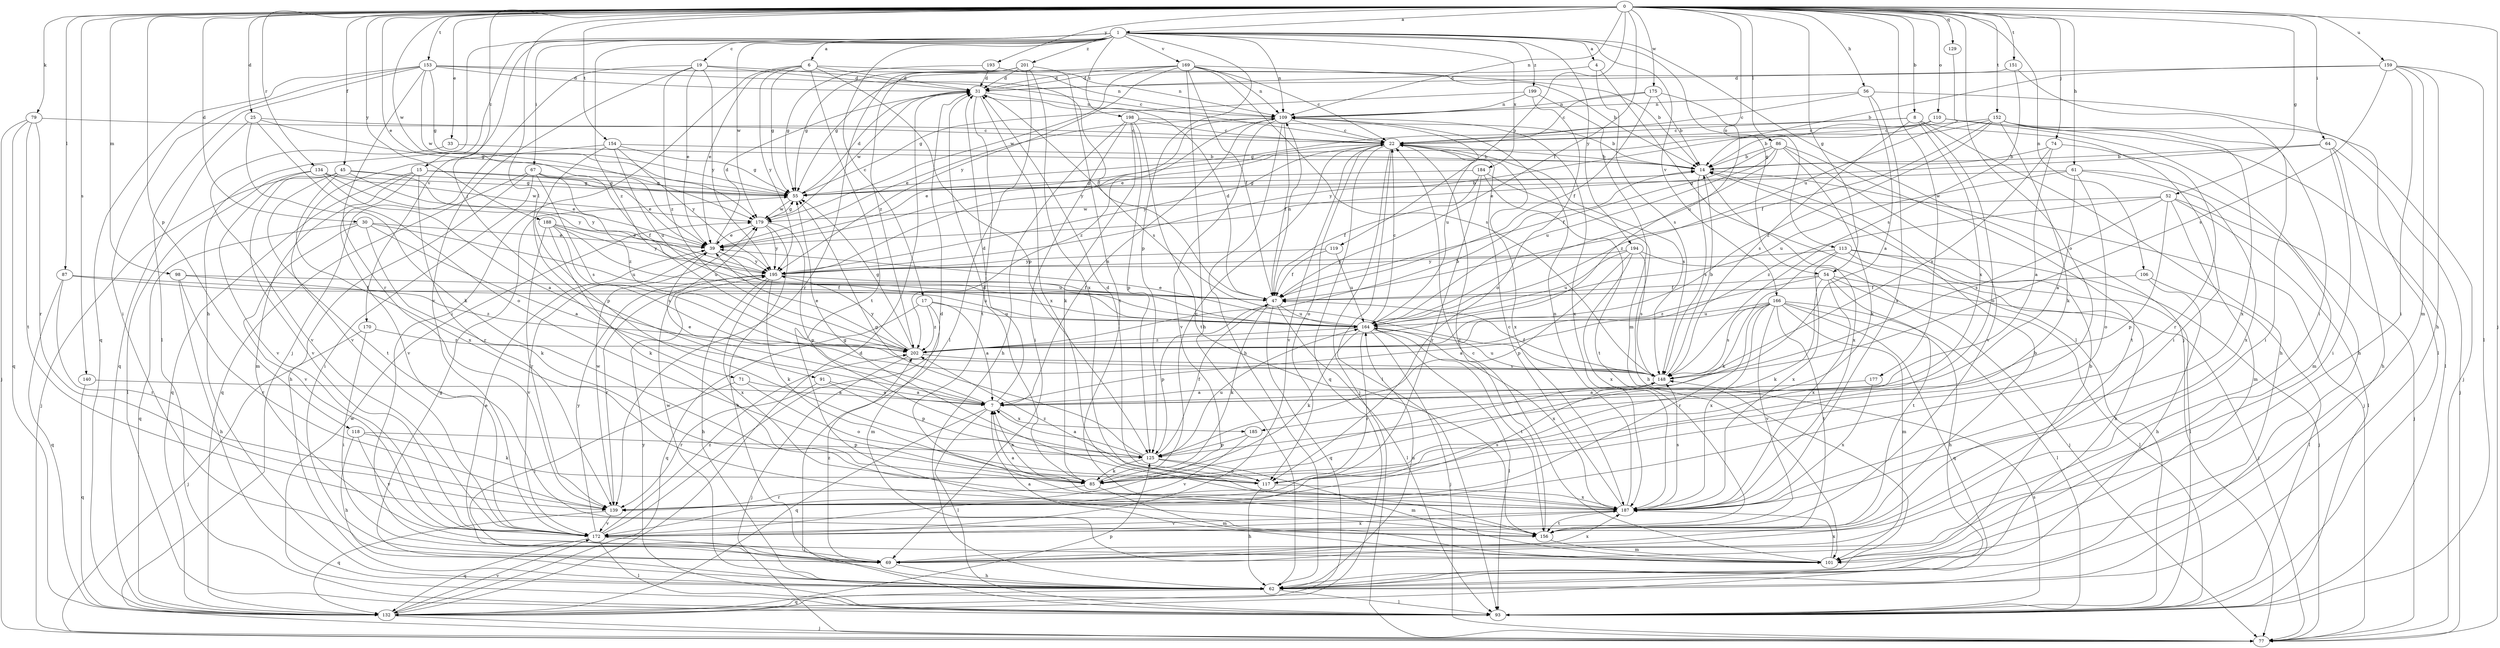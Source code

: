 strict digraph  {
0;
1;
4;
6;
7;
8;
14;
15;
17;
19;
22;
25;
30;
31;
33;
39;
45;
47;
52;
54;
55;
56;
61;
62;
64;
67;
69;
71;
74;
77;
79;
85;
86;
87;
91;
93;
98;
101;
106;
109;
110;
113;
117;
118;
119;
125;
129;
132;
134;
139;
140;
148;
151;
152;
153;
154;
156;
159;
164;
166;
169;
170;
172;
175;
177;
179;
184;
185;
187;
188;
193;
194;
195;
198;
199;
201;
202;
0 -> 1  [label=a];
0 -> 8  [label=b];
0 -> 25  [label=d];
0 -> 30  [label=d];
0 -> 33  [label=e];
0 -> 39  [label=e];
0 -> 45  [label=f];
0 -> 47  [label=f];
0 -> 52  [label=g];
0 -> 54  [label=g];
0 -> 56  [label=h];
0 -> 61  [label=h];
0 -> 64  [label=i];
0 -> 71  [label=j];
0 -> 74  [label=j];
0 -> 77  [label=j];
0 -> 79  [label=k];
0 -> 86  [label=l];
0 -> 87  [label=l];
0 -> 91  [label=l];
0 -> 98  [label=m];
0 -> 106  [label=n];
0 -> 109  [label=n];
0 -> 110  [label=o];
0 -> 113  [label=o];
0 -> 117  [label=o];
0 -> 118  [label=p];
0 -> 119  [label=p];
0 -> 129  [label=q];
0 -> 134  [label=r];
0 -> 140  [label=s];
0 -> 151  [label=t];
0 -> 152  [label=t];
0 -> 153  [label=t];
0 -> 154  [label=t];
0 -> 159  [label=u];
0 -> 175  [label=w];
0 -> 177  [label=w];
0 -> 179  [label=w];
0 -> 188  [label=y];
0 -> 193  [label=y];
1 -> 4  [label=a];
1 -> 6  [label=a];
1 -> 15  [label=c];
1 -> 17  [label=c];
1 -> 19  [label=c];
1 -> 54  [label=g];
1 -> 62  [label=h];
1 -> 67  [label=i];
1 -> 77  [label=j];
1 -> 109  [label=n];
1 -> 125  [label=p];
1 -> 166  [label=v];
1 -> 169  [label=v];
1 -> 170  [label=v];
1 -> 179  [label=w];
1 -> 184  [label=x];
1 -> 194  [label=y];
1 -> 198  [label=z];
1 -> 199  [label=z];
1 -> 201  [label=z];
1 -> 202  [label=z];
4 -> 31  [label=d];
4 -> 93  [label=l];
4 -> 148  [label=s];
6 -> 14  [label=b];
6 -> 31  [label=d];
6 -> 39  [label=e];
6 -> 55  [label=g];
6 -> 69  [label=i];
6 -> 125  [label=p];
6 -> 156  [label=t];
6 -> 195  [label=y];
7 -> 31  [label=d];
7 -> 39  [label=e];
7 -> 93  [label=l];
7 -> 109  [label=n];
7 -> 132  [label=q];
7 -> 185  [label=x];
8 -> 22  [label=c];
8 -> 55  [label=g];
8 -> 62  [label=h];
8 -> 69  [label=i];
8 -> 117  [label=o];
8 -> 148  [label=s];
8 -> 185  [label=x];
14 -> 55  [label=g];
14 -> 77  [label=j];
14 -> 148  [label=s];
14 -> 187  [label=x];
15 -> 39  [label=e];
15 -> 55  [label=g];
15 -> 101  [label=m];
15 -> 132  [label=q];
15 -> 139  [label=r];
15 -> 172  [label=v];
17 -> 7  [label=a];
17 -> 101  [label=m];
17 -> 132  [label=q];
17 -> 164  [label=u];
17 -> 202  [label=z];
19 -> 31  [label=d];
19 -> 39  [label=e];
19 -> 47  [label=f];
19 -> 77  [label=j];
19 -> 172  [label=v];
19 -> 195  [label=y];
19 -> 202  [label=z];
22 -> 14  [label=b];
22 -> 39  [label=e];
22 -> 77  [label=j];
22 -> 93  [label=l];
22 -> 117  [label=o];
22 -> 132  [label=q];
22 -> 148  [label=s];
22 -> 172  [label=v];
22 -> 187  [label=x];
22 -> 195  [label=y];
25 -> 22  [label=c];
25 -> 55  [label=g];
25 -> 85  [label=k];
25 -> 117  [label=o];
25 -> 132  [label=q];
30 -> 7  [label=a];
30 -> 39  [label=e];
30 -> 85  [label=k];
30 -> 132  [label=q];
30 -> 164  [label=u];
30 -> 172  [label=v];
31 -> 109  [label=n];
31 -> 148  [label=s];
31 -> 156  [label=t];
31 -> 179  [label=w];
31 -> 187  [label=x];
33 -> 14  [label=b];
33 -> 172  [label=v];
39 -> 31  [label=d];
39 -> 164  [label=u];
39 -> 172  [label=v];
39 -> 195  [label=y];
45 -> 39  [label=e];
45 -> 55  [label=g];
45 -> 77  [label=j];
45 -> 156  [label=t];
45 -> 172  [label=v];
45 -> 187  [label=x];
45 -> 195  [label=y];
47 -> 31  [label=d];
47 -> 85  [label=k];
47 -> 93  [label=l];
47 -> 109  [label=n];
47 -> 125  [label=p];
47 -> 132  [label=q];
47 -> 164  [label=u];
52 -> 77  [label=j];
52 -> 93  [label=l];
52 -> 101  [label=m];
52 -> 125  [label=p];
52 -> 148  [label=s];
52 -> 179  [label=w];
52 -> 202  [label=z];
54 -> 47  [label=f];
54 -> 77  [label=j];
54 -> 85  [label=k];
54 -> 93  [label=l];
54 -> 156  [label=t];
54 -> 187  [label=x];
54 -> 202  [label=z];
55 -> 14  [label=b];
55 -> 31  [label=d];
55 -> 179  [label=w];
56 -> 7  [label=a];
56 -> 22  [label=c];
56 -> 93  [label=l];
56 -> 109  [label=n];
56 -> 187  [label=x];
61 -> 7  [label=a];
61 -> 55  [label=g];
61 -> 101  [label=m];
61 -> 117  [label=o];
61 -> 164  [label=u];
61 -> 187  [label=x];
62 -> 55  [label=g];
62 -> 93  [label=l];
62 -> 132  [label=q];
62 -> 164  [label=u];
62 -> 179  [label=w];
64 -> 14  [label=b];
64 -> 39  [label=e];
64 -> 62  [label=h];
64 -> 69  [label=i];
64 -> 77  [label=j];
67 -> 47  [label=f];
67 -> 55  [label=g];
67 -> 62  [label=h];
67 -> 69  [label=i];
67 -> 132  [label=q];
67 -> 148  [label=s];
67 -> 202  [label=z];
69 -> 39  [label=e];
69 -> 62  [label=h];
69 -> 187  [label=x];
69 -> 202  [label=z];
71 -> 7  [label=a];
71 -> 69  [label=i];
71 -> 117  [label=o];
74 -> 7  [label=a];
74 -> 14  [label=b];
74 -> 139  [label=r];
74 -> 148  [label=s];
79 -> 22  [label=c];
79 -> 77  [label=j];
79 -> 132  [label=q];
79 -> 139  [label=r];
79 -> 156  [label=t];
85 -> 7  [label=a];
85 -> 22  [label=c];
85 -> 31  [label=d];
85 -> 101  [label=m];
85 -> 139  [label=r];
86 -> 14  [label=b];
86 -> 47  [label=f];
86 -> 85  [label=k];
86 -> 156  [label=t];
86 -> 164  [label=u];
86 -> 172  [label=v];
86 -> 202  [label=z];
87 -> 47  [label=f];
87 -> 132  [label=q];
87 -> 139  [label=r];
87 -> 164  [label=u];
91 -> 7  [label=a];
91 -> 125  [label=p];
91 -> 139  [label=r];
93 -> 148  [label=s];
93 -> 179  [label=w];
93 -> 195  [label=y];
98 -> 47  [label=f];
98 -> 62  [label=h];
98 -> 139  [label=r];
98 -> 202  [label=z];
101 -> 7  [label=a];
101 -> 14  [label=b];
101 -> 22  [label=c];
101 -> 187  [label=x];
106 -> 47  [label=f];
106 -> 62  [label=h];
106 -> 93  [label=l];
109 -> 22  [label=c];
109 -> 39  [label=e];
109 -> 47  [label=f];
109 -> 62  [label=h];
109 -> 164  [label=u];
109 -> 172  [label=v];
109 -> 187  [label=x];
109 -> 195  [label=y];
109 -> 202  [label=z];
110 -> 22  [label=c];
110 -> 39  [label=e];
110 -> 62  [label=h];
110 -> 93  [label=l];
110 -> 195  [label=y];
113 -> 62  [label=h];
113 -> 77  [label=j];
113 -> 85  [label=k];
113 -> 93  [label=l];
113 -> 187  [label=x];
113 -> 195  [label=y];
117 -> 31  [label=d];
117 -> 55  [label=g];
117 -> 62  [label=h];
117 -> 187  [label=x];
117 -> 202  [label=z];
118 -> 62  [label=h];
118 -> 85  [label=k];
118 -> 125  [label=p];
118 -> 172  [label=v];
119 -> 47  [label=f];
119 -> 164  [label=u];
119 -> 195  [label=y];
125 -> 7  [label=a];
125 -> 47  [label=f];
125 -> 55  [label=g];
125 -> 85  [label=k];
125 -> 101  [label=m];
125 -> 117  [label=o];
125 -> 164  [label=u];
129 -> 164  [label=u];
132 -> 31  [label=d];
132 -> 77  [label=j];
132 -> 125  [label=p];
132 -> 172  [label=v];
134 -> 7  [label=a];
134 -> 55  [label=g];
134 -> 93  [label=l];
134 -> 172  [label=v];
134 -> 179  [label=w];
134 -> 195  [label=y];
139 -> 132  [label=q];
139 -> 148  [label=s];
139 -> 172  [label=v];
139 -> 179  [label=w];
140 -> 7  [label=a];
140 -> 132  [label=q];
148 -> 7  [label=a];
148 -> 14  [label=b];
148 -> 47  [label=f];
148 -> 164  [label=u];
151 -> 31  [label=d];
151 -> 69  [label=i];
151 -> 148  [label=s];
152 -> 14  [label=b];
152 -> 22  [label=c];
152 -> 47  [label=f];
152 -> 69  [label=i];
152 -> 77  [label=j];
152 -> 85  [label=k];
152 -> 187  [label=x];
152 -> 202  [label=z];
153 -> 22  [label=c];
153 -> 31  [label=d];
153 -> 55  [label=g];
153 -> 69  [label=i];
153 -> 93  [label=l];
153 -> 109  [label=n];
153 -> 132  [label=q];
153 -> 139  [label=r];
153 -> 179  [label=w];
154 -> 14  [label=b];
154 -> 55  [label=g];
154 -> 125  [label=p];
154 -> 164  [label=u];
154 -> 172  [label=v];
154 -> 195  [label=y];
156 -> 14  [label=b];
156 -> 22  [label=c];
156 -> 101  [label=m];
159 -> 14  [label=b];
159 -> 31  [label=d];
159 -> 62  [label=h];
159 -> 69  [label=i];
159 -> 93  [label=l];
159 -> 101  [label=m];
159 -> 148  [label=s];
164 -> 22  [label=c];
164 -> 39  [label=e];
164 -> 77  [label=j];
164 -> 85  [label=k];
164 -> 93  [label=l];
164 -> 139  [label=r];
164 -> 156  [label=t];
164 -> 187  [label=x];
164 -> 202  [label=z];
166 -> 7  [label=a];
166 -> 62  [label=h];
166 -> 93  [label=l];
166 -> 101  [label=m];
166 -> 132  [label=q];
166 -> 139  [label=r];
166 -> 148  [label=s];
166 -> 156  [label=t];
166 -> 164  [label=u];
166 -> 172  [label=v];
166 -> 187  [label=x];
169 -> 14  [label=b];
169 -> 22  [label=c];
169 -> 31  [label=d];
169 -> 47  [label=f];
169 -> 55  [label=g];
169 -> 62  [label=h];
169 -> 109  [label=n];
169 -> 148  [label=s];
169 -> 179  [label=w];
169 -> 195  [label=y];
170 -> 69  [label=i];
170 -> 77  [label=j];
170 -> 202  [label=z];
172 -> 31  [label=d];
172 -> 69  [label=i];
172 -> 93  [label=l];
172 -> 132  [label=q];
172 -> 187  [label=x];
172 -> 195  [label=y];
172 -> 202  [label=z];
175 -> 14  [label=b];
175 -> 22  [label=c];
175 -> 47  [label=f];
175 -> 109  [label=n];
175 -> 164  [label=u];
177 -> 7  [label=a];
177 -> 187  [label=x];
179 -> 39  [label=e];
179 -> 55  [label=g];
179 -> 62  [label=h];
179 -> 125  [label=p];
179 -> 195  [label=y];
184 -> 47  [label=f];
184 -> 55  [label=g];
184 -> 62  [label=h];
184 -> 139  [label=r];
184 -> 156  [label=t];
185 -> 125  [label=p];
185 -> 172  [label=v];
187 -> 7  [label=a];
187 -> 22  [label=c];
187 -> 109  [label=n];
187 -> 148  [label=s];
187 -> 156  [label=t];
187 -> 172  [label=v];
188 -> 39  [label=e];
188 -> 85  [label=k];
188 -> 139  [label=r];
188 -> 148  [label=s];
188 -> 164  [label=u];
188 -> 195  [label=y];
193 -> 31  [label=d];
193 -> 55  [label=g];
193 -> 109  [label=n];
194 -> 77  [label=j];
194 -> 125  [label=p];
194 -> 148  [label=s];
194 -> 164  [label=u];
194 -> 187  [label=x];
194 -> 195  [label=y];
195 -> 47  [label=f];
195 -> 62  [label=h];
195 -> 85  [label=k];
195 -> 139  [label=r];
195 -> 187  [label=x];
198 -> 14  [label=b];
198 -> 22  [label=c];
198 -> 62  [label=h];
198 -> 69  [label=i];
198 -> 85  [label=k];
198 -> 125  [label=p];
198 -> 156  [label=t];
199 -> 55  [label=g];
199 -> 101  [label=m];
199 -> 109  [label=n];
199 -> 117  [label=o];
201 -> 31  [label=d];
201 -> 55  [label=g];
201 -> 93  [label=l];
201 -> 139  [label=r];
201 -> 156  [label=t];
201 -> 187  [label=x];
201 -> 202  [label=z];
202 -> 14  [label=b];
202 -> 39  [label=e];
202 -> 55  [label=g];
202 -> 77  [label=j];
202 -> 148  [label=s];
202 -> 195  [label=y];
}
